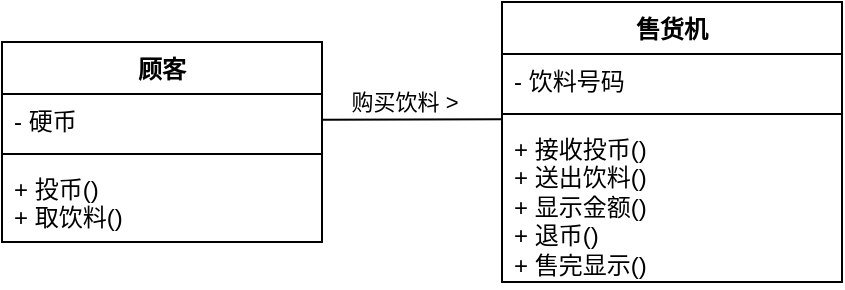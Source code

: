 <mxfile version="21.8.2" type="github">
  <diagram name="第 1 页" id="_riCPSRWzmgpUTfySthO">
    <mxGraphModel dx="1066" dy="773" grid="1" gridSize="10" guides="1" tooltips="1" connect="1" arrows="1" fold="1" page="1" pageScale="1" pageWidth="1169" pageHeight="1654" math="0" shadow="0">
      <root>
        <mxCell id="0" />
        <mxCell id="1" parent="0" />
        <mxCell id="qj0-KJOHB4Bm6lncCdWG-1" value="售货机" style="swimlane;fontStyle=1;align=center;verticalAlign=top;childLayout=stackLayout;horizontal=1;startSize=26;horizontalStack=0;resizeParent=1;resizeParentMax=0;resizeLast=0;collapsible=1;marginBottom=0;whiteSpace=wrap;html=1;" vertex="1" parent="1">
          <mxGeometry x="550" y="180" width="170" height="140" as="geometry" />
        </mxCell>
        <mxCell id="qj0-KJOHB4Bm6lncCdWG-2" value="- 饮料号码" style="text;strokeColor=none;fillColor=none;align=left;verticalAlign=top;spacingLeft=4;spacingRight=4;overflow=hidden;rotatable=0;points=[[0,0.5],[1,0.5]];portConstraint=eastwest;whiteSpace=wrap;html=1;" vertex="1" parent="qj0-KJOHB4Bm6lncCdWG-1">
          <mxGeometry y="26" width="170" height="26" as="geometry" />
        </mxCell>
        <mxCell id="qj0-KJOHB4Bm6lncCdWG-3" value="" style="line;strokeWidth=1;fillColor=none;align=left;verticalAlign=middle;spacingTop=-1;spacingLeft=3;spacingRight=3;rotatable=0;labelPosition=right;points=[];portConstraint=eastwest;strokeColor=inherit;" vertex="1" parent="qj0-KJOHB4Bm6lncCdWG-1">
          <mxGeometry y="52" width="170" height="8" as="geometry" />
        </mxCell>
        <mxCell id="qj0-KJOHB4Bm6lncCdWG-4" value="+ 接收投币()&lt;br&gt;+ 送出饮料()&lt;br&gt;+ 显示金额()&lt;br&gt;+ 退币()&lt;br&gt;+ 售完显示()&lt;br&gt;" style="text;strokeColor=none;fillColor=none;align=left;verticalAlign=top;spacingLeft=4;spacingRight=4;overflow=hidden;rotatable=0;points=[[0,0.5],[1,0.5]];portConstraint=eastwest;whiteSpace=wrap;html=1;" vertex="1" parent="qj0-KJOHB4Bm6lncCdWG-1">
          <mxGeometry y="60" width="170" height="80" as="geometry" />
        </mxCell>
        <mxCell id="qj0-KJOHB4Bm6lncCdWG-5" value="顾客" style="swimlane;fontStyle=1;align=center;verticalAlign=top;childLayout=stackLayout;horizontal=1;startSize=26;horizontalStack=0;resizeParent=1;resizeParentMax=0;resizeLast=0;collapsible=1;marginBottom=0;whiteSpace=wrap;html=1;" vertex="1" parent="1">
          <mxGeometry x="300" y="200" width="160" height="100" as="geometry" />
        </mxCell>
        <mxCell id="qj0-KJOHB4Bm6lncCdWG-6" value="- 硬币" style="text;strokeColor=none;fillColor=none;align=left;verticalAlign=top;spacingLeft=4;spacingRight=4;overflow=hidden;rotatable=0;points=[[0,0.5],[1,0.5]];portConstraint=eastwest;whiteSpace=wrap;html=1;" vertex="1" parent="qj0-KJOHB4Bm6lncCdWG-5">
          <mxGeometry y="26" width="160" height="26" as="geometry" />
        </mxCell>
        <mxCell id="qj0-KJOHB4Bm6lncCdWG-7" value="" style="line;strokeWidth=1;fillColor=none;align=left;verticalAlign=middle;spacingTop=-1;spacingLeft=3;spacingRight=3;rotatable=0;labelPosition=right;points=[];portConstraint=eastwest;strokeColor=inherit;" vertex="1" parent="qj0-KJOHB4Bm6lncCdWG-5">
          <mxGeometry y="52" width="160" height="8" as="geometry" />
        </mxCell>
        <mxCell id="qj0-KJOHB4Bm6lncCdWG-8" value="+ 投币()&lt;br&gt;+ 取饮料()" style="text;strokeColor=none;fillColor=none;align=left;verticalAlign=top;spacingLeft=4;spacingRight=4;overflow=hidden;rotatable=0;points=[[0,0.5],[1,0.5]];portConstraint=eastwest;whiteSpace=wrap;html=1;" vertex="1" parent="qj0-KJOHB4Bm6lncCdWG-5">
          <mxGeometry y="60" width="160" height="40" as="geometry" />
        </mxCell>
        <mxCell id="qj0-KJOHB4Bm6lncCdWG-12" value="" style="endArrow=none;html=1;rounded=0;entryX=0.002;entryY=-0.017;entryDx=0;entryDy=0;entryPerimeter=0;" edge="1" parent="1" source="qj0-KJOHB4Bm6lncCdWG-6" target="qj0-KJOHB4Bm6lncCdWG-4">
          <mxGeometry width="50" height="50" relative="1" as="geometry">
            <mxPoint x="460" y="289" as="sourcePoint" />
            <mxPoint x="230.711" y="39" as="targetPoint" />
          </mxGeometry>
        </mxCell>
        <mxCell id="qj0-KJOHB4Bm6lncCdWG-13" value="购买饮料 &amp;gt;" style="edgeLabel;html=1;align=center;verticalAlign=middle;resizable=0;points=[];" vertex="1" connectable="0" parent="qj0-KJOHB4Bm6lncCdWG-12">
          <mxGeometry x="-0.208" y="2" relative="1" as="geometry">
            <mxPoint x="5" y="-7" as="offset" />
          </mxGeometry>
        </mxCell>
      </root>
    </mxGraphModel>
  </diagram>
</mxfile>
